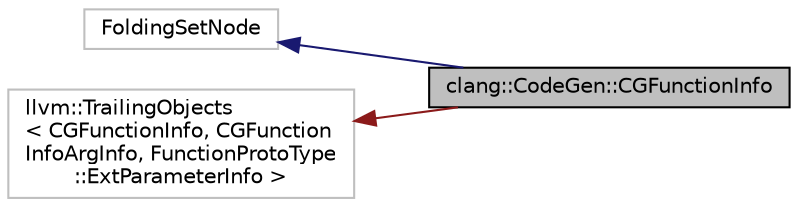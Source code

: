 digraph "clang::CodeGen::CGFunctionInfo"
{
 // LATEX_PDF_SIZE
  bgcolor="transparent";
  edge [fontname="Helvetica",fontsize="10",labelfontname="Helvetica",labelfontsize="10"];
  node [fontname="Helvetica",fontsize="10",shape=record];
  rankdir="LR";
  Node1 [label="clang::CodeGen::CGFunctionInfo",height=0.2,width=0.4,color="black", fillcolor="grey75", style="filled", fontcolor="black",tooltip="CGFunctionInfo - Class to encapsulate the information about a function definition."];
  Node2 -> Node1 [dir="back",color="midnightblue",fontsize="10",style="solid",fontname="Helvetica"];
  Node2 [label="FoldingSetNode",height=0.2,width=0.4,color="grey75",tooltip=" "];
  Node3 -> Node1 [dir="back",color="firebrick4",fontsize="10",style="solid",fontname="Helvetica"];
  Node3 [label="llvm::TrailingObjects\l\< CGFunctionInfo, CGFunction\lInfoArgInfo, FunctionProtoType\l::ExtParameterInfo \>",height=0.2,width=0.4,color="grey75",tooltip=" "];
}
